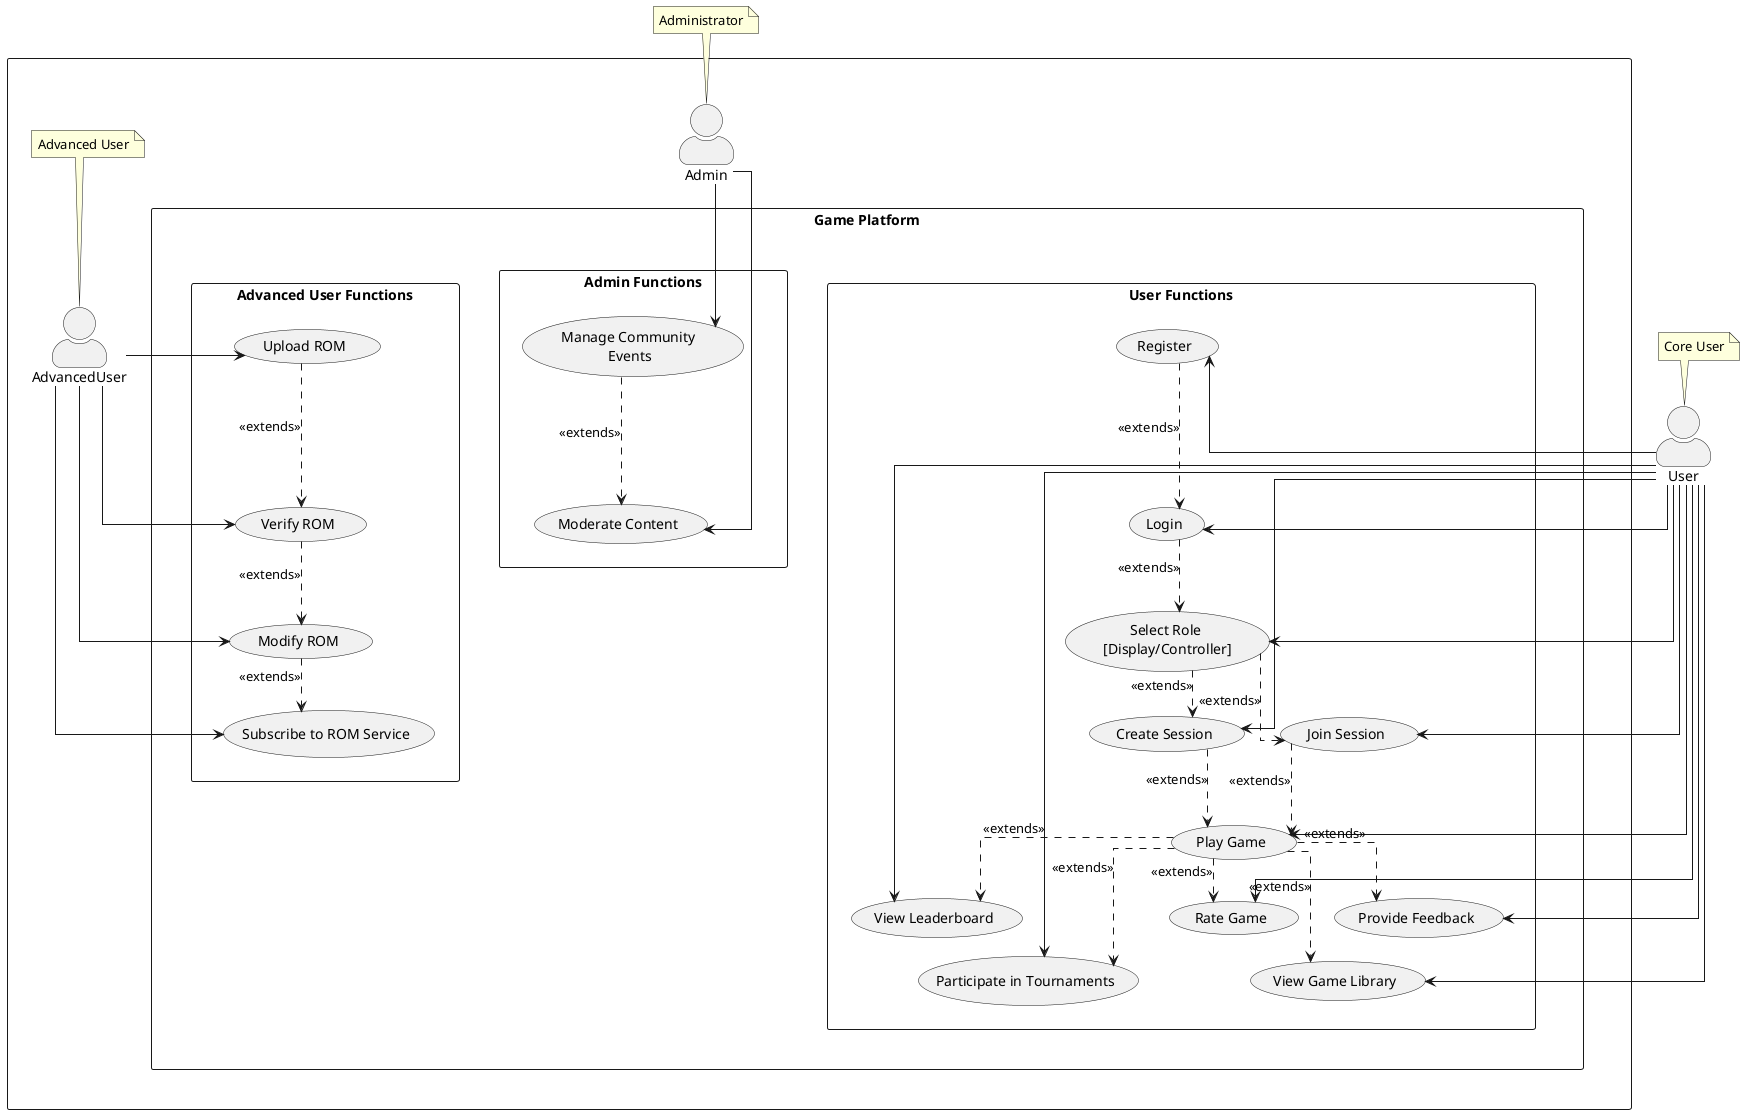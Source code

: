 ```plantuml
 @startuml

skinparam rankdir "LR"
skinparam linetype ortho
skinparam actorStyle awesome
skinparam ranksep 19
' # Increase vertical space between ranks
skinparam nodesep 35
' # Increase horizontal space between nodes

rectangle " " as system {
  actor Admin as Admin
  rectangle "Game Platform" as connect {

	rectangle "User Functions" as uf{
	usecase (Register) as (UC1)
	usecase (Login) as (UC2)
	usecase (Select Role \n[Display/Controller]) as (UC3)
	usecase (Create Session) as (UC4)
	usecase (Join Session) as (UC5)
	usecase (Play Game) as (UC6)
	usecase (View Game Library) as (UC7)
	usecase (Rate Game) as (UC8)
	usecase (Provide Feedback) as (UC9)
	usecase (View Leaderboard) as (UC16)
	usecase (Participate in Tournaments) as (UC17)
UC6 -up[hidden]- UC5
UC7 -up[hidden]- UC9
UC7 -left[hidden]- UC3
UC1 -right[hidden]- UC2
UC2 -right[hidden]- UC16
UC3 -right[hidden]- UC16

	}

	rectangle af as "Advanced User Functions" {
	usecase (Upload ROM) as (UC10)
	usecase (Verify ROM) as (UC11)
	usecase (Modify ROM) as (UC12)
	usecase (Subscribe to ROM Service) as (UC13)
	}
	uf -left[hidden]- af

	rectangle "Admin Functions" as a{
	usecase (Manage Community \nEvents) as (UC14)
	usecase (Moderate Content) as (UC15)
	}
  }
  Admin -left[hidden]- connect
  Admin -left[hidden]- a
  Admin -left[hidden]- af
  Admin -down[hidden]- connect
  Admin -down[hidden]- a
actor AdvancedUser as advancedUser

note top of advancedUser
  Advanced User
end note
}

actor User as user

advancedUser -down[hidden]- af
advancedUser -right[hidden]- af
advancedUser -down[hidden]- system
advancedUser -down[hidden]- connect
advancedUser -up[hidden]- Admin
user -up[hidden]- UC2
user -up[hidden]- UC1
UC2 -down[hidden]- UC3
UC4 -left[hidden]- UC3


UC16 -up[hidden]- UC17
UC16 -right[hidden]- UC17

'# Positioning actors
uf -right[hidden]- af
advancedUser -right[hidden]- system
af -left[hidden]- system

user -up[hidden]- connect
user -up[hidden]- uf
user -right[hidden]- uf
user -down[hidden]- a
user -left[hidden]- system
user -up[hidden]- system

'# Connections
user --> UC1
user --> UC2
user --> UC3
user --> UC4
user --> UC5
user --> UC6
user --> UC7
user --> UC8
user --> UC9
user --> UC16
user --> UC17

advancedUser --> UC10
advancedUser --> UC11
advancedUser --> UC12
advancedUser --> UC13

Admin --> UC14
Admin --> UC15

' # Relationships between use cases
UC1 -.-> UC2 : <<extends>>
UC2 -.-> UC3 : <<extends>>
UC3 -.-> UC4 : <<extends>>
UC3 -.-> UC5 : <<extends>>
UC4 -.-> UC6 : <<extends>>
UC5 -.-> UC6 : <<extends>>
UC6 -.-> UC7 : <<extends>>
UC6 -.-> UC8 : <<extends>>
UC6 -.-> UC9 : <<extends>>
UC10 -.-> UC11 : <<extends>>
UC11 -.-> UC12 : <<extends>>
UC12 -.-> UC13 : <<extends>>
UC14 -.-> UC15 : <<extends>>
UC6 -.-> UC16 : <<extends>>
UC6 -.-> UC17 : <<extends>>


' # Notes for clarification
note top of user
  Core User
end note


note top of Admin
  Administrator
end note

@enduml
